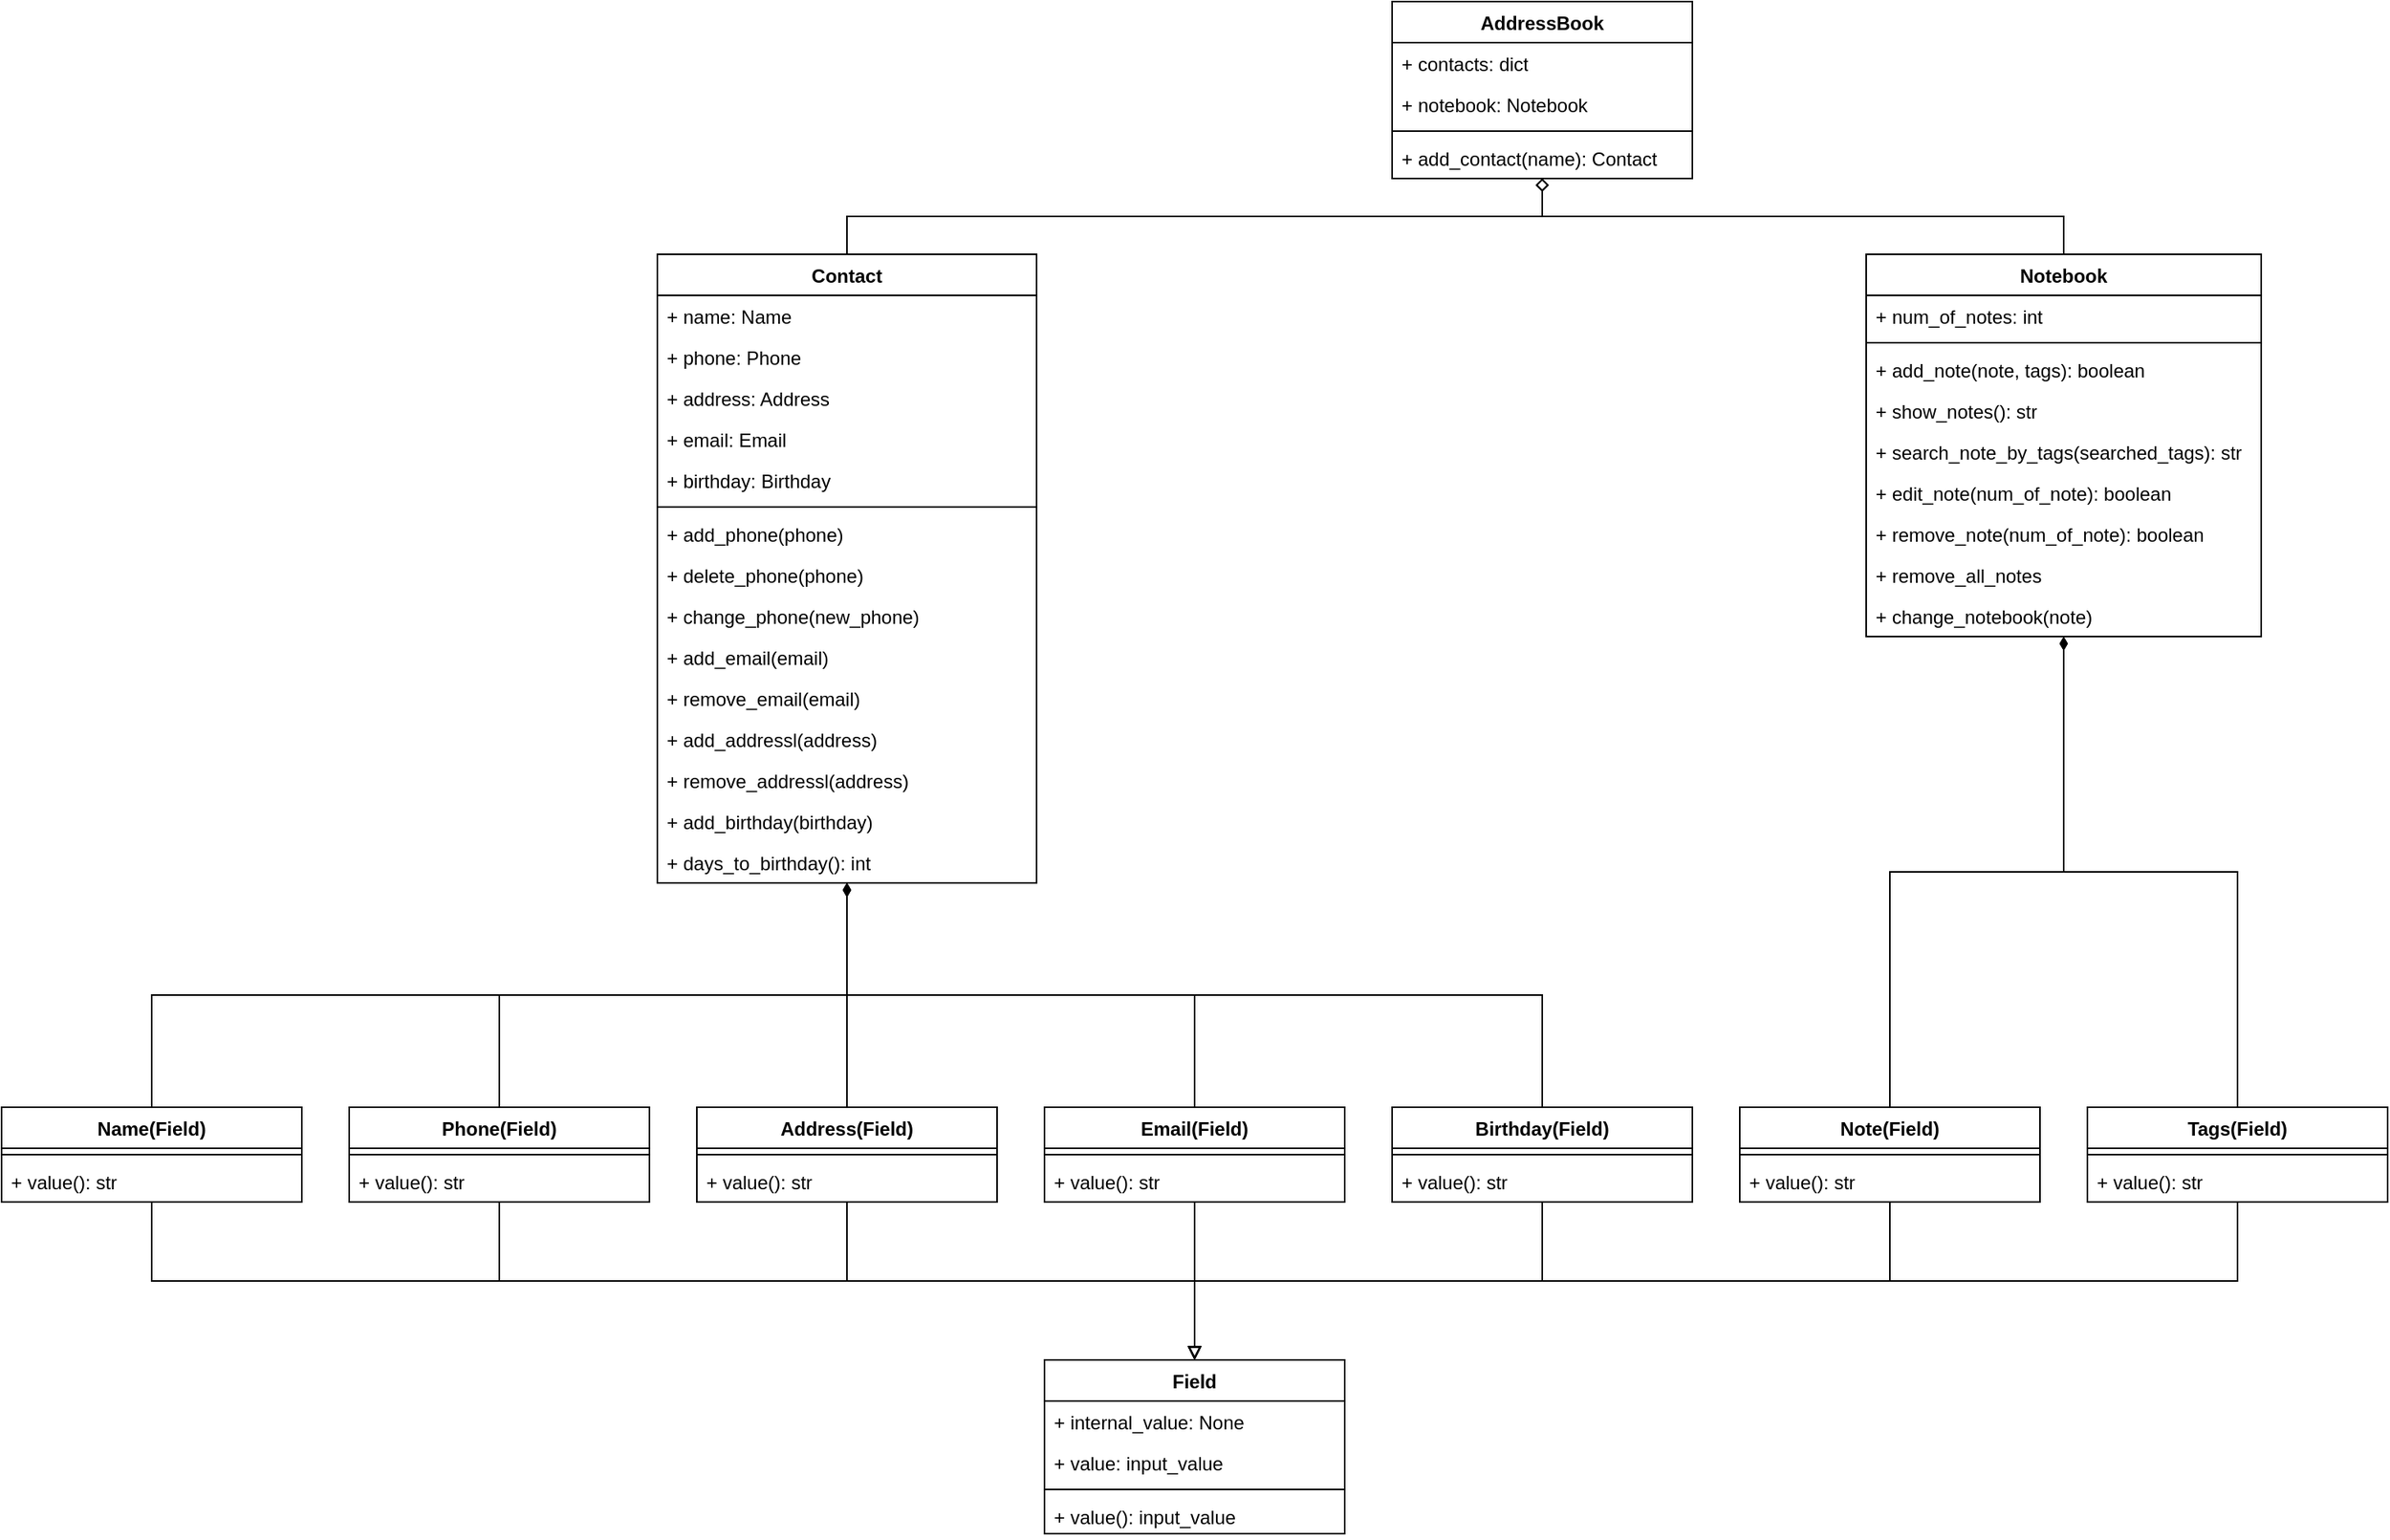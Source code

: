 <mxfile version="24.1.0" type="device">
  <diagram name="Strona-1" id="4JmPnS4DMwJ35ReuRMoY">
    <mxGraphModel dx="2261" dy="3174" grid="1" gridSize="10" guides="1" tooltips="1" connect="1" arrows="1" fold="1" page="1" pageScale="1" pageWidth="827" pageHeight="1169" math="0" shadow="0">
      <root>
        <mxCell id="0" />
        <mxCell id="1" parent="0" />
        <mxCell id="bQg2LcPlFEp5Mx48Cl2Q-14" value="AddressBook" style="swimlane;fontStyle=1;align=center;verticalAlign=top;childLayout=stackLayout;horizontal=1;startSize=26;horizontalStack=0;resizeParent=1;resizeParentMax=0;resizeLast=0;collapsible=1;marginBottom=0;whiteSpace=wrap;html=1;" parent="1" vertex="1">
          <mxGeometry x="140" y="-2210" width="190" height="112" as="geometry" />
        </mxCell>
        <mxCell id="bQg2LcPlFEp5Mx48Cl2Q-15" value="+ contacts: dict" style="text;strokeColor=none;fillColor=none;align=left;verticalAlign=top;spacingLeft=4;spacingRight=4;overflow=hidden;rotatable=0;points=[[0,0.5],[1,0.5]];portConstraint=eastwest;whiteSpace=wrap;html=1;" parent="bQg2LcPlFEp5Mx48Cl2Q-14" vertex="1">
          <mxGeometry y="26" width="190" height="26" as="geometry" />
        </mxCell>
        <mxCell id="bQg2LcPlFEp5Mx48Cl2Q-22" value="+ notebook: Notebook" style="text;strokeColor=none;fillColor=none;align=left;verticalAlign=top;spacingLeft=4;spacingRight=4;overflow=hidden;rotatable=0;points=[[0,0.5],[1,0.5]];portConstraint=eastwest;whiteSpace=wrap;html=1;" parent="bQg2LcPlFEp5Mx48Cl2Q-14" vertex="1">
          <mxGeometry y="52" width="190" height="26" as="geometry" />
        </mxCell>
        <mxCell id="bQg2LcPlFEp5Mx48Cl2Q-16" value="" style="line;strokeWidth=1;fillColor=none;align=left;verticalAlign=middle;spacingTop=-1;spacingLeft=3;spacingRight=3;rotatable=0;labelPosition=right;points=[];portConstraint=eastwest;strokeColor=inherit;" parent="bQg2LcPlFEp5Mx48Cl2Q-14" vertex="1">
          <mxGeometry y="78" width="190" height="8" as="geometry" />
        </mxCell>
        <mxCell id="bQg2LcPlFEp5Mx48Cl2Q-17" value="+ add_contact(name): Contact" style="text;strokeColor=none;fillColor=none;align=left;verticalAlign=top;spacingLeft=4;spacingRight=4;overflow=hidden;rotatable=0;points=[[0,0.5],[1,0.5]];portConstraint=eastwest;whiteSpace=wrap;html=1;" parent="bQg2LcPlFEp5Mx48Cl2Q-14" vertex="1">
          <mxGeometry y="86" width="190" height="26" as="geometry" />
        </mxCell>
        <mxCell id="NNpBUSOUQWPhxCHTrxJk-53" style="edgeStyle=orthogonalEdgeStyle;rounded=0;orthogonalLoop=1;jettySize=auto;html=1;exitX=0.5;exitY=0;exitDx=0;exitDy=0;endArrow=diamond;endFill=0;" edge="1" parent="1" source="bQg2LcPlFEp5Mx48Cl2Q-23" target="bQg2LcPlFEp5Mx48Cl2Q-14">
          <mxGeometry relative="1" as="geometry" />
        </mxCell>
        <mxCell id="bQg2LcPlFEp5Mx48Cl2Q-23" value="Contact" style="swimlane;fontStyle=1;align=center;verticalAlign=top;childLayout=stackLayout;horizontal=1;startSize=26;horizontalStack=0;resizeParent=1;resizeParentMax=0;resizeLast=0;collapsible=1;marginBottom=0;whiteSpace=wrap;html=1;" parent="1" vertex="1">
          <mxGeometry x="-325" y="-2050" width="240" height="398" as="geometry" />
        </mxCell>
        <mxCell id="bQg2LcPlFEp5Mx48Cl2Q-24" value="+ name: Name" style="text;strokeColor=none;fillColor=none;align=left;verticalAlign=top;spacingLeft=4;spacingRight=4;overflow=hidden;rotatable=0;points=[[0,0.5],[1,0.5]];portConstraint=eastwest;whiteSpace=wrap;html=1;" parent="bQg2LcPlFEp5Mx48Cl2Q-23" vertex="1">
          <mxGeometry y="26" width="240" height="26" as="geometry" />
        </mxCell>
        <mxCell id="bQg2LcPlFEp5Mx48Cl2Q-25" value="+ phone: Phone" style="text;strokeColor=none;fillColor=none;align=left;verticalAlign=top;spacingLeft=4;spacingRight=4;overflow=hidden;rotatable=0;points=[[0,0.5],[1,0.5]];portConstraint=eastwest;whiteSpace=wrap;html=1;" parent="bQg2LcPlFEp5Mx48Cl2Q-23" vertex="1">
          <mxGeometry y="52" width="240" height="26" as="geometry" />
        </mxCell>
        <mxCell id="bQg2LcPlFEp5Mx48Cl2Q-29" value="+ address: Address" style="text;strokeColor=none;fillColor=none;align=left;verticalAlign=top;spacingLeft=4;spacingRight=4;overflow=hidden;rotatable=0;points=[[0,0.5],[1,0.5]];portConstraint=eastwest;whiteSpace=wrap;html=1;" parent="bQg2LcPlFEp5Mx48Cl2Q-23" vertex="1">
          <mxGeometry y="78" width="240" height="26" as="geometry" />
        </mxCell>
        <mxCell id="bQg2LcPlFEp5Mx48Cl2Q-30" value="+ email: Email" style="text;strokeColor=none;fillColor=none;align=left;verticalAlign=top;spacingLeft=4;spacingRight=4;overflow=hidden;rotatable=0;points=[[0,0.5],[1,0.5]];portConstraint=eastwest;whiteSpace=wrap;html=1;" parent="bQg2LcPlFEp5Mx48Cl2Q-23" vertex="1">
          <mxGeometry y="104" width="240" height="26" as="geometry" />
        </mxCell>
        <mxCell id="bQg2LcPlFEp5Mx48Cl2Q-32" value="+ birthday: Birthday" style="text;strokeColor=none;fillColor=none;align=left;verticalAlign=top;spacingLeft=4;spacingRight=4;overflow=hidden;rotatable=0;points=[[0,0.5],[1,0.5]];portConstraint=eastwest;whiteSpace=wrap;html=1;" parent="bQg2LcPlFEp5Mx48Cl2Q-23" vertex="1">
          <mxGeometry y="130" width="240" height="26" as="geometry" />
        </mxCell>
        <mxCell id="bQg2LcPlFEp5Mx48Cl2Q-26" value="" style="line;strokeWidth=1;fillColor=none;align=left;verticalAlign=middle;spacingTop=-1;spacingLeft=3;spacingRight=3;rotatable=0;labelPosition=right;points=[];portConstraint=eastwest;strokeColor=inherit;" parent="bQg2LcPlFEp5Mx48Cl2Q-23" vertex="1">
          <mxGeometry y="156" width="240" height="8" as="geometry" />
        </mxCell>
        <mxCell id="bQg2LcPlFEp5Mx48Cl2Q-27" value="+ add_phone(phone)" style="text;strokeColor=none;fillColor=none;align=left;verticalAlign=top;spacingLeft=4;spacingRight=4;overflow=hidden;rotatable=0;points=[[0,0.5],[1,0.5]];portConstraint=eastwest;whiteSpace=wrap;html=1;" parent="bQg2LcPlFEp5Mx48Cl2Q-23" vertex="1">
          <mxGeometry y="164" width="240" height="26" as="geometry" />
        </mxCell>
        <mxCell id="bQg2LcPlFEp5Mx48Cl2Q-33" value="+ delete_phone(phone)" style="text;strokeColor=none;fillColor=none;align=left;verticalAlign=top;spacingLeft=4;spacingRight=4;overflow=hidden;rotatable=0;points=[[0,0.5],[1,0.5]];portConstraint=eastwest;whiteSpace=wrap;html=1;" parent="bQg2LcPlFEp5Mx48Cl2Q-23" vertex="1">
          <mxGeometry y="190" width="240" height="26" as="geometry" />
        </mxCell>
        <mxCell id="bQg2LcPlFEp5Mx48Cl2Q-34" value="+ change_phone(new_phone)" style="text;strokeColor=none;fillColor=none;align=left;verticalAlign=top;spacingLeft=4;spacingRight=4;overflow=hidden;rotatable=0;points=[[0,0.5],[1,0.5]];portConstraint=eastwest;whiteSpace=wrap;html=1;" parent="bQg2LcPlFEp5Mx48Cl2Q-23" vertex="1">
          <mxGeometry y="216" width="240" height="26" as="geometry" />
        </mxCell>
        <mxCell id="bQg2LcPlFEp5Mx48Cl2Q-35" value="+ add_email(email)" style="text;strokeColor=none;fillColor=none;align=left;verticalAlign=top;spacingLeft=4;spacingRight=4;overflow=hidden;rotatable=0;points=[[0,0.5],[1,0.5]];portConstraint=eastwest;whiteSpace=wrap;html=1;" parent="bQg2LcPlFEp5Mx48Cl2Q-23" vertex="1">
          <mxGeometry y="242" width="240" height="26" as="geometry" />
        </mxCell>
        <mxCell id="bQg2LcPlFEp5Mx48Cl2Q-36" value="+ remove_email(email)" style="text;strokeColor=none;fillColor=none;align=left;verticalAlign=top;spacingLeft=4;spacingRight=4;overflow=hidden;rotatable=0;points=[[0,0.5],[1,0.5]];portConstraint=eastwest;whiteSpace=wrap;html=1;" parent="bQg2LcPlFEp5Mx48Cl2Q-23" vertex="1">
          <mxGeometry y="268" width="240" height="26" as="geometry" />
        </mxCell>
        <mxCell id="bQg2LcPlFEp5Mx48Cl2Q-37" value="+ add_addressl(address)" style="text;strokeColor=none;fillColor=none;align=left;verticalAlign=top;spacingLeft=4;spacingRight=4;overflow=hidden;rotatable=0;points=[[0,0.5],[1,0.5]];portConstraint=eastwest;whiteSpace=wrap;html=1;" parent="bQg2LcPlFEp5Mx48Cl2Q-23" vertex="1">
          <mxGeometry y="294" width="240" height="26" as="geometry" />
        </mxCell>
        <mxCell id="bQg2LcPlFEp5Mx48Cl2Q-38" value="+ remove_addressl(address)" style="text;strokeColor=none;fillColor=none;align=left;verticalAlign=top;spacingLeft=4;spacingRight=4;overflow=hidden;rotatable=0;points=[[0,0.5],[1,0.5]];portConstraint=eastwest;whiteSpace=wrap;html=1;" parent="bQg2LcPlFEp5Mx48Cl2Q-23" vertex="1">
          <mxGeometry y="320" width="240" height="26" as="geometry" />
        </mxCell>
        <mxCell id="bQg2LcPlFEp5Mx48Cl2Q-39" value="+ add_birthday(birthday)" style="text;strokeColor=none;fillColor=none;align=left;verticalAlign=top;spacingLeft=4;spacingRight=4;overflow=hidden;rotatable=0;points=[[0,0.5],[1,0.5]];portConstraint=eastwest;whiteSpace=wrap;html=1;" parent="bQg2LcPlFEp5Mx48Cl2Q-23" vertex="1">
          <mxGeometry y="346" width="240" height="26" as="geometry" />
        </mxCell>
        <mxCell id="bQg2LcPlFEp5Mx48Cl2Q-40" value="+ days_to_birthday(): int" style="text;strokeColor=none;fillColor=none;align=left;verticalAlign=top;spacingLeft=4;spacingRight=4;overflow=hidden;rotatable=0;points=[[0,0.5],[1,0.5]];portConstraint=eastwest;whiteSpace=wrap;html=1;" parent="bQg2LcPlFEp5Mx48Cl2Q-23" vertex="1">
          <mxGeometry y="372" width="240" height="26" as="geometry" />
        </mxCell>
        <mxCell id="NNpBUSOUQWPhxCHTrxJk-37" style="edgeStyle=orthogonalEdgeStyle;rounded=0;orthogonalLoop=1;jettySize=auto;html=1;exitX=0.5;exitY=0;exitDx=0;exitDy=0;endArrow=none;endFill=0;startArrow=block;startFill=0;" edge="1" parent="1" source="bQg2LcPlFEp5Mx48Cl2Q-41" target="bQg2LcPlFEp5Mx48Cl2Q-46">
          <mxGeometry relative="1" as="geometry" />
        </mxCell>
        <mxCell id="NNpBUSOUQWPhxCHTrxJk-38" style="edgeStyle=orthogonalEdgeStyle;rounded=0;orthogonalLoop=1;jettySize=auto;html=1;exitX=0.5;exitY=0;exitDx=0;exitDy=0;endArrow=none;endFill=0;startArrow=block;startFill=0;" edge="1" parent="1" source="bQg2LcPlFEp5Mx48Cl2Q-41" target="bQg2LcPlFEp5Mx48Cl2Q-51">
          <mxGeometry relative="1" as="geometry" />
        </mxCell>
        <mxCell id="NNpBUSOUQWPhxCHTrxJk-39" style="edgeStyle=orthogonalEdgeStyle;rounded=0;orthogonalLoop=1;jettySize=auto;html=1;exitX=0.5;exitY=0;exitDx=0;exitDy=0;endArrow=none;endFill=0;startArrow=block;startFill=0;" edge="1" parent="1" source="bQg2LcPlFEp5Mx48Cl2Q-41" target="bQg2LcPlFEp5Mx48Cl2Q-54">
          <mxGeometry relative="1" as="geometry" />
        </mxCell>
        <mxCell id="NNpBUSOUQWPhxCHTrxJk-40" style="edgeStyle=orthogonalEdgeStyle;rounded=0;orthogonalLoop=1;jettySize=auto;html=1;exitX=0.5;exitY=0;exitDx=0;exitDy=0;endArrow=none;endFill=0;startArrow=block;startFill=0;" edge="1" parent="1" source="bQg2LcPlFEp5Mx48Cl2Q-41" target="bQg2LcPlFEp5Mx48Cl2Q-57">
          <mxGeometry relative="1" as="geometry" />
        </mxCell>
        <mxCell id="NNpBUSOUQWPhxCHTrxJk-41" style="edgeStyle=orthogonalEdgeStyle;rounded=0;orthogonalLoop=1;jettySize=auto;html=1;exitX=0.5;exitY=0;exitDx=0;exitDy=0;endArrow=none;endFill=0;startArrow=block;startFill=0;" edge="1" parent="1" source="bQg2LcPlFEp5Mx48Cl2Q-41" target="bQg2LcPlFEp5Mx48Cl2Q-60">
          <mxGeometry relative="1" as="geometry" />
        </mxCell>
        <mxCell id="NNpBUSOUQWPhxCHTrxJk-42" style="edgeStyle=orthogonalEdgeStyle;rounded=0;orthogonalLoop=1;jettySize=auto;html=1;exitX=0.5;exitY=0;exitDx=0;exitDy=0;endArrow=none;endFill=0;startArrow=block;startFill=0;" edge="1" parent="1" source="bQg2LcPlFEp5Mx48Cl2Q-41" target="bQg2LcPlFEp5Mx48Cl2Q-79">
          <mxGeometry relative="1" as="geometry" />
        </mxCell>
        <mxCell id="NNpBUSOUQWPhxCHTrxJk-43" style="edgeStyle=orthogonalEdgeStyle;rounded=0;orthogonalLoop=1;jettySize=auto;html=1;exitX=0.5;exitY=0;exitDx=0;exitDy=0;endArrow=none;endFill=0;startArrow=block;startFill=0;" edge="1" parent="1" source="bQg2LcPlFEp5Mx48Cl2Q-41" target="bQg2LcPlFEp5Mx48Cl2Q-82">
          <mxGeometry relative="1" as="geometry" />
        </mxCell>
        <mxCell id="bQg2LcPlFEp5Mx48Cl2Q-41" value="Field" style="swimlane;fontStyle=1;align=center;verticalAlign=top;childLayout=stackLayout;horizontal=1;startSize=26;horizontalStack=0;resizeParent=1;resizeParentMax=0;resizeLast=0;collapsible=1;marginBottom=0;whiteSpace=wrap;html=1;" parent="1" vertex="1">
          <mxGeometry x="-80" y="-1350" width="190" height="110" as="geometry" />
        </mxCell>
        <mxCell id="bQg2LcPlFEp5Mx48Cl2Q-42" value="+ internal_value: None" style="text;strokeColor=none;fillColor=none;align=left;verticalAlign=top;spacingLeft=4;spacingRight=4;overflow=hidden;rotatable=0;points=[[0,0.5],[1,0.5]];portConstraint=eastwest;whiteSpace=wrap;html=1;" parent="bQg2LcPlFEp5Mx48Cl2Q-41" vertex="1">
          <mxGeometry y="26" width="190" height="26" as="geometry" />
        </mxCell>
        <mxCell id="bQg2LcPlFEp5Mx48Cl2Q-43" value="+ value: input_value" style="text;strokeColor=none;fillColor=none;align=left;verticalAlign=top;spacingLeft=4;spacingRight=4;overflow=hidden;rotatable=0;points=[[0,0.5],[1,0.5]];portConstraint=eastwest;whiteSpace=wrap;html=1;" parent="bQg2LcPlFEp5Mx48Cl2Q-41" vertex="1">
          <mxGeometry y="52" width="190" height="26" as="geometry" />
        </mxCell>
        <mxCell id="bQg2LcPlFEp5Mx48Cl2Q-44" value="" style="line;strokeWidth=1;fillColor=none;align=left;verticalAlign=middle;spacingTop=-1;spacingLeft=3;spacingRight=3;rotatable=0;labelPosition=right;points=[];portConstraint=eastwest;strokeColor=inherit;" parent="bQg2LcPlFEp5Mx48Cl2Q-41" vertex="1">
          <mxGeometry y="78" width="190" height="8" as="geometry" />
        </mxCell>
        <mxCell id="bQg2LcPlFEp5Mx48Cl2Q-45" value="+ value(): input_value" style="text;strokeColor=none;fillColor=none;align=left;verticalAlign=top;spacingLeft=4;spacingRight=4;overflow=hidden;rotatable=0;points=[[0,0.5],[1,0.5]];portConstraint=eastwest;whiteSpace=wrap;html=1;" parent="bQg2LcPlFEp5Mx48Cl2Q-41" vertex="1">
          <mxGeometry y="86" width="190" height="24" as="geometry" />
        </mxCell>
        <mxCell id="NNpBUSOUQWPhxCHTrxJk-46" style="edgeStyle=orthogonalEdgeStyle;rounded=0;orthogonalLoop=1;jettySize=auto;html=1;exitX=0.5;exitY=0;exitDx=0;exitDy=0;endArrow=diamondThin;endFill=1;startArrow=none;startFill=0;" edge="1" parent="1" source="bQg2LcPlFEp5Mx48Cl2Q-46" target="bQg2LcPlFEp5Mx48Cl2Q-23">
          <mxGeometry relative="1" as="geometry" />
        </mxCell>
        <mxCell id="bQg2LcPlFEp5Mx48Cl2Q-46" value="Name(Field)" style="swimlane;fontStyle=1;align=center;verticalAlign=top;childLayout=stackLayout;horizontal=1;startSize=26;horizontalStack=0;resizeParent=1;resizeParentMax=0;resizeLast=0;collapsible=1;marginBottom=0;whiteSpace=wrap;html=1;" parent="1" vertex="1">
          <mxGeometry x="-740" y="-1510" width="190" height="60" as="geometry" />
        </mxCell>
        <mxCell id="bQg2LcPlFEp5Mx48Cl2Q-49" value="" style="line;strokeWidth=1;fillColor=none;align=left;verticalAlign=middle;spacingTop=-1;spacingLeft=3;spacingRight=3;rotatable=0;labelPosition=right;points=[];portConstraint=eastwest;strokeColor=inherit;" parent="bQg2LcPlFEp5Mx48Cl2Q-46" vertex="1">
          <mxGeometry y="26" width="190" height="8" as="geometry" />
        </mxCell>
        <mxCell id="bQg2LcPlFEp5Mx48Cl2Q-50" value="+ value(): str" style="text;strokeColor=none;fillColor=none;align=left;verticalAlign=top;spacingLeft=4;spacingRight=4;overflow=hidden;rotatable=0;points=[[0,0.5],[1,0.5]];portConstraint=eastwest;whiteSpace=wrap;html=1;" parent="bQg2LcPlFEp5Mx48Cl2Q-46" vertex="1">
          <mxGeometry y="34" width="190" height="26" as="geometry" />
        </mxCell>
        <mxCell id="NNpBUSOUQWPhxCHTrxJk-47" style="edgeStyle=orthogonalEdgeStyle;rounded=0;orthogonalLoop=1;jettySize=auto;html=1;exitX=0.5;exitY=0;exitDx=0;exitDy=0;endArrow=diamondThin;endFill=1;startArrow=none;startFill=0;" edge="1" parent="1" source="bQg2LcPlFEp5Mx48Cl2Q-51" target="bQg2LcPlFEp5Mx48Cl2Q-23">
          <mxGeometry relative="1" as="geometry" />
        </mxCell>
        <mxCell id="bQg2LcPlFEp5Mx48Cl2Q-51" value="Phone(Field)" style="swimlane;fontStyle=1;align=center;verticalAlign=top;childLayout=stackLayout;horizontal=1;startSize=26;horizontalStack=0;resizeParent=1;resizeParentMax=0;resizeLast=0;collapsible=1;marginBottom=0;whiteSpace=wrap;html=1;" parent="1" vertex="1">
          <mxGeometry x="-520" y="-1510" width="190" height="60" as="geometry" />
        </mxCell>
        <mxCell id="bQg2LcPlFEp5Mx48Cl2Q-52" value="" style="line;strokeWidth=1;fillColor=none;align=left;verticalAlign=middle;spacingTop=-1;spacingLeft=3;spacingRight=3;rotatable=0;labelPosition=right;points=[];portConstraint=eastwest;strokeColor=inherit;" parent="bQg2LcPlFEp5Mx48Cl2Q-51" vertex="1">
          <mxGeometry y="26" width="190" height="8" as="geometry" />
        </mxCell>
        <mxCell id="bQg2LcPlFEp5Mx48Cl2Q-53" value="+ value(): str" style="text;strokeColor=none;fillColor=none;align=left;verticalAlign=top;spacingLeft=4;spacingRight=4;overflow=hidden;rotatable=0;points=[[0,0.5],[1,0.5]];portConstraint=eastwest;whiteSpace=wrap;html=1;" parent="bQg2LcPlFEp5Mx48Cl2Q-51" vertex="1">
          <mxGeometry y="34" width="190" height="26" as="geometry" />
        </mxCell>
        <mxCell id="NNpBUSOUQWPhxCHTrxJk-48" style="edgeStyle=orthogonalEdgeStyle;rounded=0;orthogonalLoop=1;jettySize=auto;html=1;exitX=0.5;exitY=0;exitDx=0;exitDy=0;endArrow=diamondThin;endFill=1;startArrow=none;startFill=0;" edge="1" parent="1" source="bQg2LcPlFEp5Mx48Cl2Q-54" target="bQg2LcPlFEp5Mx48Cl2Q-23">
          <mxGeometry relative="1" as="geometry" />
        </mxCell>
        <mxCell id="bQg2LcPlFEp5Mx48Cl2Q-54" value="Address(Field)" style="swimlane;fontStyle=1;align=center;verticalAlign=top;childLayout=stackLayout;horizontal=1;startSize=26;horizontalStack=0;resizeParent=1;resizeParentMax=0;resizeLast=0;collapsible=1;marginBottom=0;whiteSpace=wrap;html=1;" parent="1" vertex="1">
          <mxGeometry x="-300" y="-1510" width="190" height="60" as="geometry" />
        </mxCell>
        <mxCell id="bQg2LcPlFEp5Mx48Cl2Q-55" value="" style="line;strokeWidth=1;fillColor=none;align=left;verticalAlign=middle;spacingTop=-1;spacingLeft=3;spacingRight=3;rotatable=0;labelPosition=right;points=[];portConstraint=eastwest;strokeColor=inherit;" parent="bQg2LcPlFEp5Mx48Cl2Q-54" vertex="1">
          <mxGeometry y="26" width="190" height="8" as="geometry" />
        </mxCell>
        <mxCell id="bQg2LcPlFEp5Mx48Cl2Q-56" value="+ value(): str" style="text;strokeColor=none;fillColor=none;align=left;verticalAlign=top;spacingLeft=4;spacingRight=4;overflow=hidden;rotatable=0;points=[[0,0.5],[1,0.5]];portConstraint=eastwest;whiteSpace=wrap;html=1;" parent="bQg2LcPlFEp5Mx48Cl2Q-54" vertex="1">
          <mxGeometry y="34" width="190" height="26" as="geometry" />
        </mxCell>
        <mxCell id="NNpBUSOUQWPhxCHTrxJk-49" style="edgeStyle=orthogonalEdgeStyle;rounded=0;orthogonalLoop=1;jettySize=auto;html=1;exitX=0.5;exitY=0;exitDx=0;exitDy=0;endArrow=diamondThin;endFill=1;startArrow=none;startFill=0;" edge="1" parent="1" source="bQg2LcPlFEp5Mx48Cl2Q-57" target="bQg2LcPlFEp5Mx48Cl2Q-23">
          <mxGeometry relative="1" as="geometry" />
        </mxCell>
        <mxCell id="bQg2LcPlFEp5Mx48Cl2Q-57" value="Email(Field)" style="swimlane;fontStyle=1;align=center;verticalAlign=top;childLayout=stackLayout;horizontal=1;startSize=26;horizontalStack=0;resizeParent=1;resizeParentMax=0;resizeLast=0;collapsible=1;marginBottom=0;whiteSpace=wrap;html=1;" parent="1" vertex="1">
          <mxGeometry x="-80" y="-1510" width="190" height="60" as="geometry" />
        </mxCell>
        <mxCell id="bQg2LcPlFEp5Mx48Cl2Q-58" value="" style="line;strokeWidth=1;fillColor=none;align=left;verticalAlign=middle;spacingTop=-1;spacingLeft=3;spacingRight=3;rotatable=0;labelPosition=right;points=[];portConstraint=eastwest;strokeColor=inherit;" parent="bQg2LcPlFEp5Mx48Cl2Q-57" vertex="1">
          <mxGeometry y="26" width="190" height="8" as="geometry" />
        </mxCell>
        <mxCell id="bQg2LcPlFEp5Mx48Cl2Q-59" value="+ value(): str" style="text;strokeColor=none;fillColor=none;align=left;verticalAlign=top;spacingLeft=4;spacingRight=4;overflow=hidden;rotatable=0;points=[[0,0.5],[1,0.5]];portConstraint=eastwest;whiteSpace=wrap;html=1;" parent="bQg2LcPlFEp5Mx48Cl2Q-57" vertex="1">
          <mxGeometry y="34" width="190" height="26" as="geometry" />
        </mxCell>
        <mxCell id="NNpBUSOUQWPhxCHTrxJk-50" style="edgeStyle=orthogonalEdgeStyle;rounded=0;orthogonalLoop=1;jettySize=auto;html=1;exitX=0.5;exitY=0;exitDx=0;exitDy=0;endArrow=diamondThin;endFill=1;startArrow=none;startFill=0;" edge="1" parent="1" source="bQg2LcPlFEp5Mx48Cl2Q-60" target="bQg2LcPlFEp5Mx48Cl2Q-23">
          <mxGeometry relative="1" as="geometry" />
        </mxCell>
        <mxCell id="bQg2LcPlFEp5Mx48Cl2Q-60" value="Birthday(Field)" style="swimlane;fontStyle=1;align=center;verticalAlign=top;childLayout=stackLayout;horizontal=1;startSize=26;horizontalStack=0;resizeParent=1;resizeParentMax=0;resizeLast=0;collapsible=1;marginBottom=0;whiteSpace=wrap;html=1;" parent="1" vertex="1">
          <mxGeometry x="140" y="-1510" width="190" height="60" as="geometry" />
        </mxCell>
        <mxCell id="bQg2LcPlFEp5Mx48Cl2Q-61" value="" style="line;strokeWidth=1;fillColor=none;align=left;verticalAlign=middle;spacingTop=-1;spacingLeft=3;spacingRight=3;rotatable=0;labelPosition=right;points=[];portConstraint=eastwest;strokeColor=inherit;" parent="bQg2LcPlFEp5Mx48Cl2Q-60" vertex="1">
          <mxGeometry y="26" width="190" height="8" as="geometry" />
        </mxCell>
        <mxCell id="bQg2LcPlFEp5Mx48Cl2Q-62" value="+ value(): str" style="text;strokeColor=none;fillColor=none;align=left;verticalAlign=top;spacingLeft=4;spacingRight=4;overflow=hidden;rotatable=0;points=[[0,0.5],[1,0.5]];portConstraint=eastwest;whiteSpace=wrap;html=1;" parent="bQg2LcPlFEp5Mx48Cl2Q-60" vertex="1">
          <mxGeometry y="34" width="190" height="26" as="geometry" />
        </mxCell>
        <mxCell id="NNpBUSOUQWPhxCHTrxJk-54" style="edgeStyle=orthogonalEdgeStyle;rounded=0;orthogonalLoop=1;jettySize=auto;html=1;exitX=0.5;exitY=0;exitDx=0;exitDy=0;endArrow=diamond;endFill=0;" edge="1" parent="1" source="bQg2LcPlFEp5Mx48Cl2Q-63" target="bQg2LcPlFEp5Mx48Cl2Q-14">
          <mxGeometry relative="1" as="geometry" />
        </mxCell>
        <mxCell id="bQg2LcPlFEp5Mx48Cl2Q-63" value="Notebook" style="swimlane;fontStyle=1;align=center;verticalAlign=top;childLayout=stackLayout;horizontal=1;startSize=26;horizontalStack=0;resizeParent=1;resizeParentMax=0;resizeLast=0;collapsible=1;marginBottom=0;whiteSpace=wrap;html=1;" parent="1" vertex="1">
          <mxGeometry x="440" y="-2050" width="250" height="242" as="geometry" />
        </mxCell>
        <mxCell id="bQg2LcPlFEp5Mx48Cl2Q-64" value="+ num_of_notes: int" style="text;strokeColor=none;fillColor=none;align=left;verticalAlign=top;spacingLeft=4;spacingRight=4;overflow=hidden;rotatable=0;points=[[0,0.5],[1,0.5]];portConstraint=eastwest;whiteSpace=wrap;html=1;" parent="bQg2LcPlFEp5Mx48Cl2Q-63" vertex="1">
          <mxGeometry y="26" width="250" height="26" as="geometry" />
        </mxCell>
        <mxCell id="bQg2LcPlFEp5Mx48Cl2Q-69" value="" style="line;strokeWidth=1;fillColor=none;align=left;verticalAlign=middle;spacingTop=-1;spacingLeft=3;spacingRight=3;rotatable=0;labelPosition=right;points=[];portConstraint=eastwest;strokeColor=inherit;" parent="bQg2LcPlFEp5Mx48Cl2Q-63" vertex="1">
          <mxGeometry y="52" width="250" height="8" as="geometry" />
        </mxCell>
        <mxCell id="bQg2LcPlFEp5Mx48Cl2Q-70" value="+ add_note(note, tags): boolean" style="text;strokeColor=none;fillColor=none;align=left;verticalAlign=top;spacingLeft=4;spacingRight=4;overflow=hidden;rotatable=0;points=[[0,0.5],[1,0.5]];portConstraint=eastwest;whiteSpace=wrap;html=1;" parent="bQg2LcPlFEp5Mx48Cl2Q-63" vertex="1">
          <mxGeometry y="60" width="250" height="26" as="geometry" />
        </mxCell>
        <mxCell id="bQg2LcPlFEp5Mx48Cl2Q-71" value="+ show_notes(): str" style="text;strokeColor=none;fillColor=none;align=left;verticalAlign=top;spacingLeft=4;spacingRight=4;overflow=hidden;rotatable=0;points=[[0,0.5],[1,0.5]];portConstraint=eastwest;whiteSpace=wrap;html=1;" parent="bQg2LcPlFEp5Mx48Cl2Q-63" vertex="1">
          <mxGeometry y="86" width="250" height="26" as="geometry" />
        </mxCell>
        <mxCell id="bQg2LcPlFEp5Mx48Cl2Q-72" value="+ search_note_by_tags(searched_tags): str" style="text;strokeColor=none;fillColor=none;align=left;verticalAlign=top;spacingLeft=4;spacingRight=4;overflow=hidden;rotatable=0;points=[[0,0.5],[1,0.5]];portConstraint=eastwest;whiteSpace=wrap;html=1;" parent="bQg2LcPlFEp5Mx48Cl2Q-63" vertex="1">
          <mxGeometry y="112" width="250" height="26" as="geometry" />
        </mxCell>
        <mxCell id="bQg2LcPlFEp5Mx48Cl2Q-73" value="+ edit_note(num_of_note): boolean" style="text;strokeColor=none;fillColor=none;align=left;verticalAlign=top;spacingLeft=4;spacingRight=4;overflow=hidden;rotatable=0;points=[[0,0.5],[1,0.5]];portConstraint=eastwest;whiteSpace=wrap;html=1;" parent="bQg2LcPlFEp5Mx48Cl2Q-63" vertex="1">
          <mxGeometry y="138" width="250" height="26" as="geometry" />
        </mxCell>
        <mxCell id="bQg2LcPlFEp5Mx48Cl2Q-74" value="+ remove_note(num_of_note): boolean" style="text;strokeColor=none;fillColor=none;align=left;verticalAlign=top;spacingLeft=4;spacingRight=4;overflow=hidden;rotatable=0;points=[[0,0.5],[1,0.5]];portConstraint=eastwest;whiteSpace=wrap;html=1;" parent="bQg2LcPlFEp5Mx48Cl2Q-63" vertex="1">
          <mxGeometry y="164" width="250" height="26" as="geometry" />
        </mxCell>
        <mxCell id="bQg2LcPlFEp5Mx48Cl2Q-75" value="+ remove_all_notes" style="text;strokeColor=none;fillColor=none;align=left;verticalAlign=top;spacingLeft=4;spacingRight=4;overflow=hidden;rotatable=0;points=[[0,0.5],[1,0.5]];portConstraint=eastwest;whiteSpace=wrap;html=1;" parent="bQg2LcPlFEp5Mx48Cl2Q-63" vertex="1">
          <mxGeometry y="190" width="250" height="26" as="geometry" />
        </mxCell>
        <mxCell id="bQg2LcPlFEp5Mx48Cl2Q-76" value="+ change_notebook(note)" style="text;strokeColor=none;fillColor=none;align=left;verticalAlign=top;spacingLeft=4;spacingRight=4;overflow=hidden;rotatable=0;points=[[0,0.5],[1,0.5]];portConstraint=eastwest;whiteSpace=wrap;html=1;" parent="bQg2LcPlFEp5Mx48Cl2Q-63" vertex="1">
          <mxGeometry y="216" width="250" height="26" as="geometry" />
        </mxCell>
        <mxCell id="NNpBUSOUQWPhxCHTrxJk-51" style="edgeStyle=orthogonalEdgeStyle;rounded=0;orthogonalLoop=1;jettySize=auto;html=1;exitX=0.5;exitY=0;exitDx=0;exitDy=0;endArrow=diamondThin;endFill=1;startArrow=none;startFill=0;" edge="1" parent="1" source="bQg2LcPlFEp5Mx48Cl2Q-79" target="bQg2LcPlFEp5Mx48Cl2Q-63">
          <mxGeometry relative="1" as="geometry" />
        </mxCell>
        <mxCell id="bQg2LcPlFEp5Mx48Cl2Q-79" value="Note(Field)" style="swimlane;fontStyle=1;align=center;verticalAlign=top;childLayout=stackLayout;horizontal=1;startSize=26;horizontalStack=0;resizeParent=1;resizeParentMax=0;resizeLast=0;collapsible=1;marginBottom=0;whiteSpace=wrap;html=1;" parent="1" vertex="1">
          <mxGeometry x="360" y="-1510" width="190" height="60" as="geometry" />
        </mxCell>
        <mxCell id="bQg2LcPlFEp5Mx48Cl2Q-80" value="" style="line;strokeWidth=1;fillColor=none;align=left;verticalAlign=middle;spacingTop=-1;spacingLeft=3;spacingRight=3;rotatable=0;labelPosition=right;points=[];portConstraint=eastwest;strokeColor=inherit;" parent="bQg2LcPlFEp5Mx48Cl2Q-79" vertex="1">
          <mxGeometry y="26" width="190" height="8" as="geometry" />
        </mxCell>
        <mxCell id="bQg2LcPlFEp5Mx48Cl2Q-81" value="+ value(): str" style="text;strokeColor=none;fillColor=none;align=left;verticalAlign=top;spacingLeft=4;spacingRight=4;overflow=hidden;rotatable=0;points=[[0,0.5],[1,0.5]];portConstraint=eastwest;whiteSpace=wrap;html=1;" parent="bQg2LcPlFEp5Mx48Cl2Q-79" vertex="1">
          <mxGeometry y="34" width="190" height="26" as="geometry" />
        </mxCell>
        <mxCell id="NNpBUSOUQWPhxCHTrxJk-52" style="edgeStyle=orthogonalEdgeStyle;rounded=0;orthogonalLoop=1;jettySize=auto;html=1;exitX=0.5;exitY=0;exitDx=0;exitDy=0;endArrow=diamondThin;endFill=1;startArrow=none;startFill=0;" edge="1" parent="1" source="bQg2LcPlFEp5Mx48Cl2Q-82" target="bQg2LcPlFEp5Mx48Cl2Q-63">
          <mxGeometry relative="1" as="geometry" />
        </mxCell>
        <mxCell id="bQg2LcPlFEp5Mx48Cl2Q-82" value="Tags(Field)" style="swimlane;fontStyle=1;align=center;verticalAlign=top;childLayout=stackLayout;horizontal=1;startSize=26;horizontalStack=0;resizeParent=1;resizeParentMax=0;resizeLast=0;collapsible=1;marginBottom=0;whiteSpace=wrap;html=1;" parent="1" vertex="1">
          <mxGeometry x="580" y="-1510" width="190" height="60" as="geometry" />
        </mxCell>
        <mxCell id="bQg2LcPlFEp5Mx48Cl2Q-83" value="" style="line;strokeWidth=1;fillColor=none;align=left;verticalAlign=middle;spacingTop=-1;spacingLeft=3;spacingRight=3;rotatable=0;labelPosition=right;points=[];portConstraint=eastwest;strokeColor=inherit;" parent="bQg2LcPlFEp5Mx48Cl2Q-82" vertex="1">
          <mxGeometry y="26" width="190" height="8" as="geometry" />
        </mxCell>
        <mxCell id="bQg2LcPlFEp5Mx48Cl2Q-84" value="+ value(): str" style="text;strokeColor=none;fillColor=none;align=left;verticalAlign=top;spacingLeft=4;spacingRight=4;overflow=hidden;rotatable=0;points=[[0,0.5],[1,0.5]];portConstraint=eastwest;whiteSpace=wrap;html=1;" parent="bQg2LcPlFEp5Mx48Cl2Q-82" vertex="1">
          <mxGeometry y="34" width="190" height="26" as="geometry" />
        </mxCell>
      </root>
    </mxGraphModel>
  </diagram>
</mxfile>
